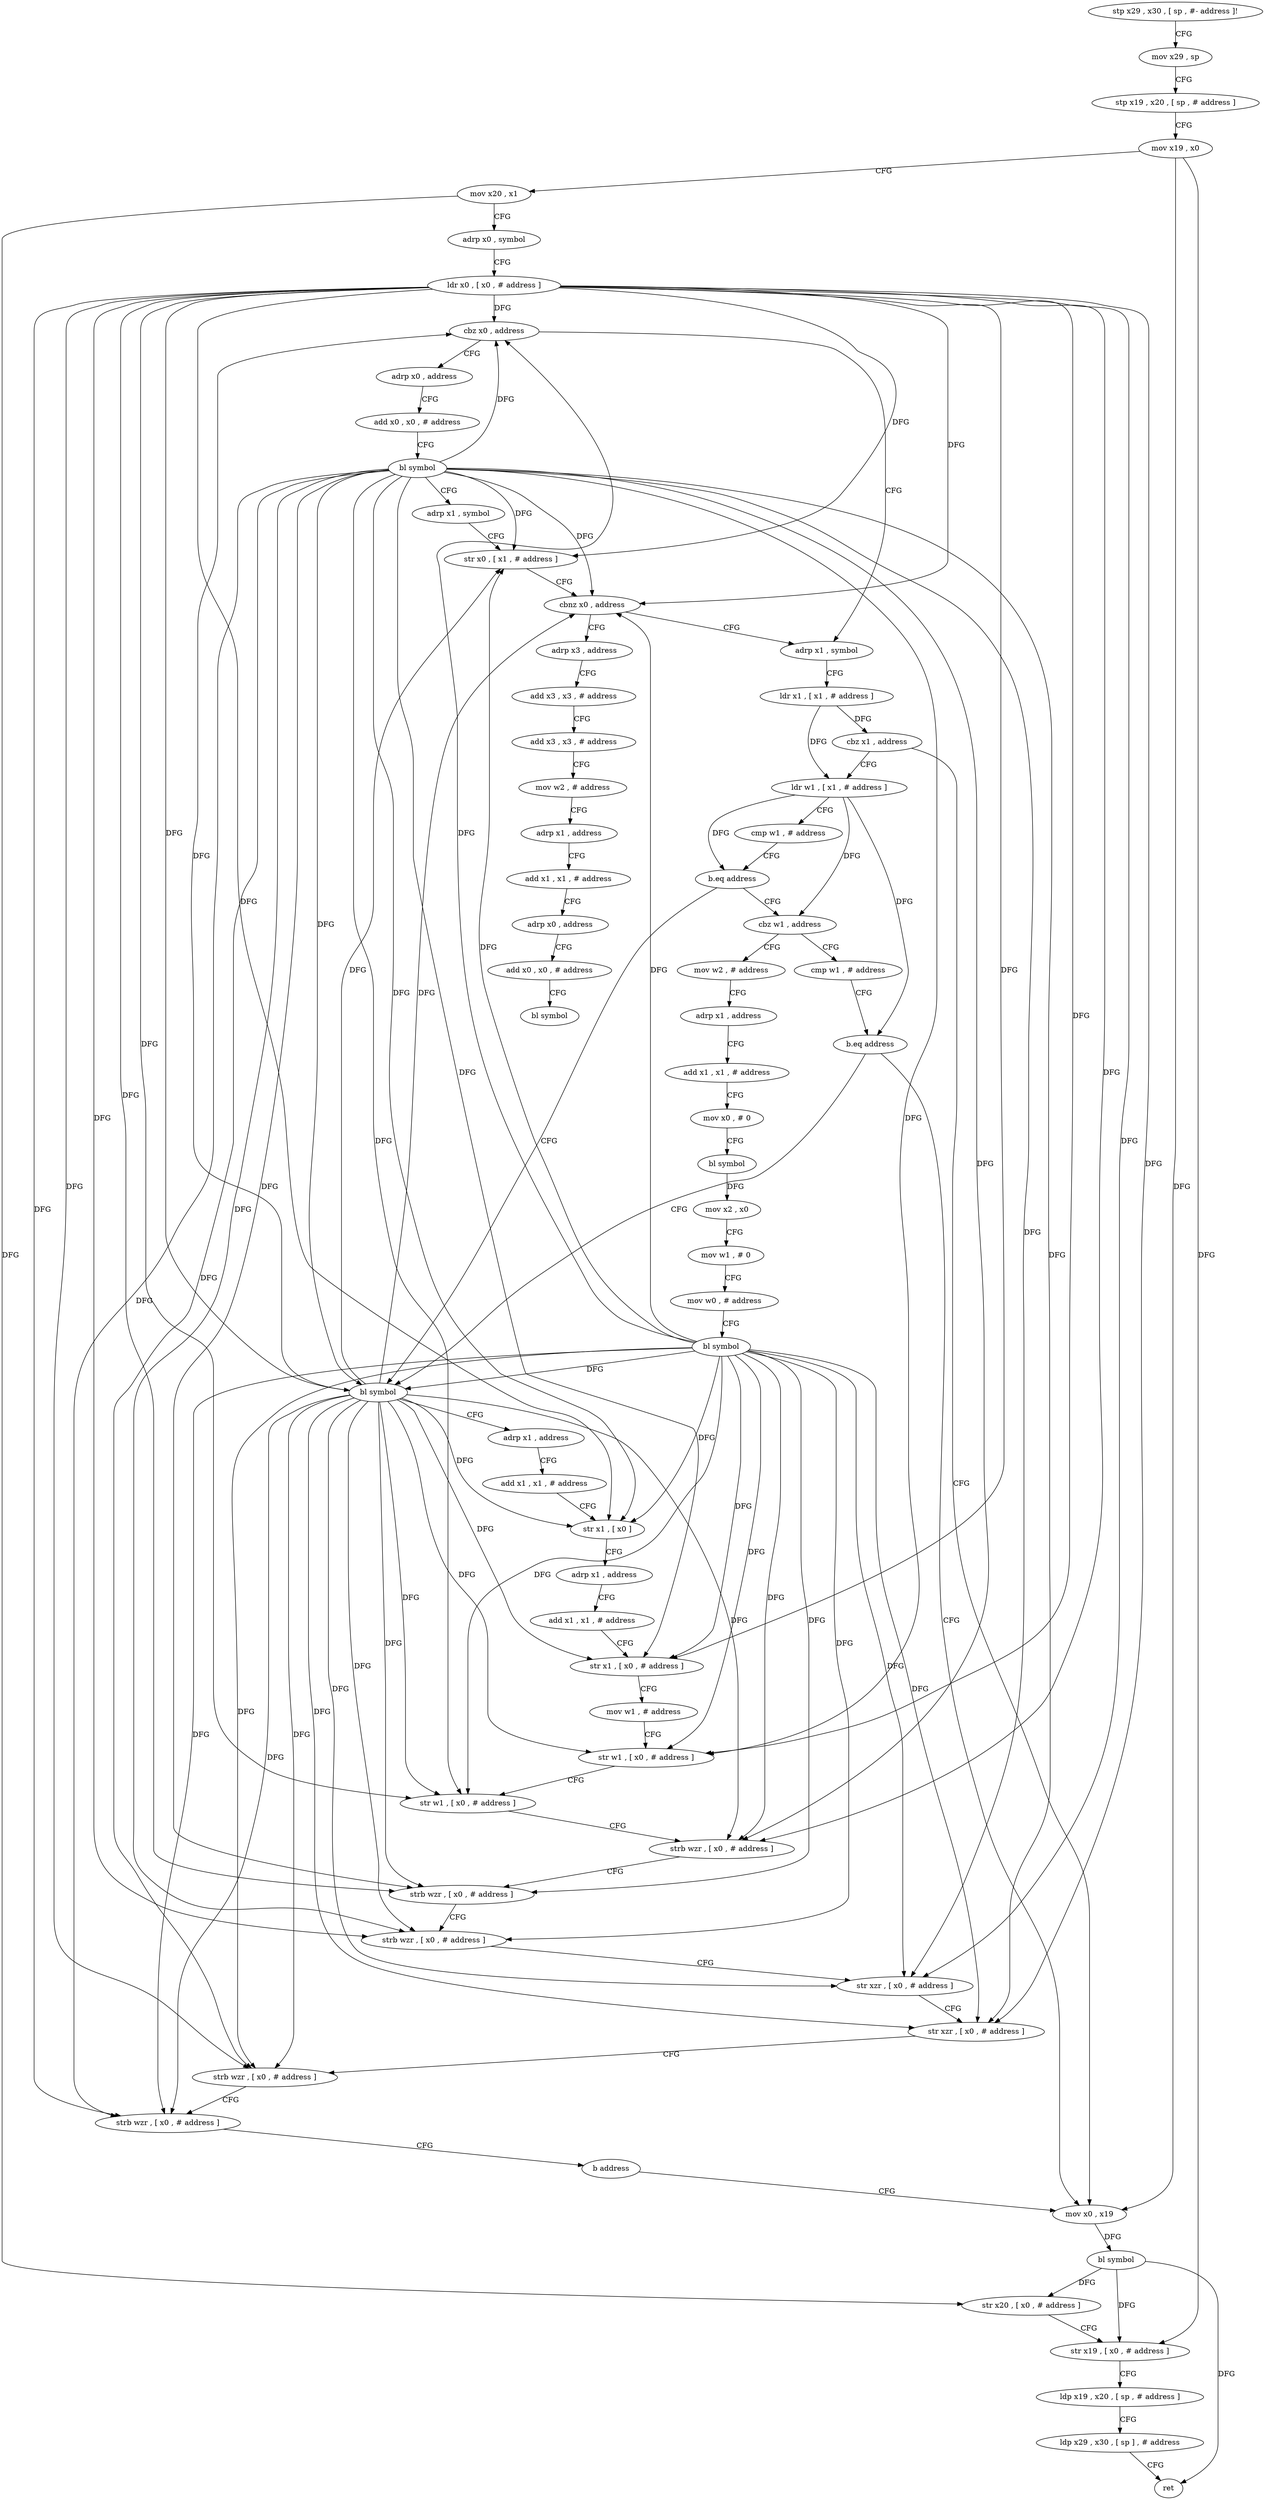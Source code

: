 digraph "func" {
"4224560" [label = "stp x29 , x30 , [ sp , #- address ]!" ]
"4224564" [label = "mov x29 , sp" ]
"4224568" [label = "stp x19 , x20 , [ sp , # address ]" ]
"4224572" [label = "mov x19 , x0" ]
"4224576" [label = "mov x20 , x1" ]
"4224580" [label = "adrp x0 , symbol" ]
"4224584" [label = "ldr x0 , [ x0 , # address ]" ]
"4224588" [label = "cbz x0 , address" ]
"4224656" [label = "adrp x0 , address" ]
"4224592" [label = "adrp x1 , symbol" ]
"4224660" [label = "add x0 , x0 , # address" ]
"4224664" [label = "bl symbol" ]
"4224668" [label = "adrp x1 , symbol" ]
"4224672" [label = "str x0 , [ x1 , # address ]" ]
"4224676" [label = "cbnz x0 , address" ]
"4224680" [label = "adrp x3 , address" ]
"4224596" [label = "ldr x1 , [ x1 , # address ]" ]
"4224600" [label = "cbz x1 , address" ]
"4224628" [label = "mov x0 , x19" ]
"4224604" [label = "ldr w1 , [ x1 , # address ]" ]
"4224684" [label = "add x3 , x3 , # address" ]
"4224688" [label = "add x3 , x3 , # address" ]
"4224692" [label = "mov w2 , # address" ]
"4224696" [label = "adrp x1 , address" ]
"4224700" [label = "add x1 , x1 , # address" ]
"4224704" [label = "adrp x0 , address" ]
"4224708" [label = "add x0 , x0 , # address" ]
"4224712" [label = "bl symbol" ]
"4224632" [label = "bl symbol" ]
"4224636" [label = "str x20 , [ x0 , # address ]" ]
"4224640" [label = "str x19 , [ x0 , # address ]" ]
"4224644" [label = "ldp x19 , x20 , [ sp , # address ]" ]
"4224648" [label = "ldp x29 , x30 , [ sp ] , # address" ]
"4224652" [label = "ret" ]
"4224608" [label = "cmp w1 , # address" ]
"4224612" [label = "b.eq address" ]
"4224752" [label = "bl symbol" ]
"4224616" [label = "cbz w1 , address" ]
"4224756" [label = "adrp x1 , address" ]
"4224760" [label = "add x1 , x1 , # address" ]
"4224764" [label = "str x1 , [ x0 ]" ]
"4224768" [label = "adrp x1 , address" ]
"4224772" [label = "add x1 , x1 , # address" ]
"4224776" [label = "str x1 , [ x0 , # address ]" ]
"4224780" [label = "mov w1 , # address" ]
"4224784" [label = "str w1 , [ x0 , # address ]" ]
"4224788" [label = "str w1 , [ x0 , # address ]" ]
"4224792" [label = "strb wzr , [ x0 , # address ]" ]
"4224796" [label = "strb wzr , [ x0 , # address ]" ]
"4224800" [label = "strb wzr , [ x0 , # address ]" ]
"4224804" [label = "str xzr , [ x0 , # address ]" ]
"4224808" [label = "str xzr , [ x0 , # address ]" ]
"4224812" [label = "strb wzr , [ x0 , # address ]" ]
"4224816" [label = "strb wzr , [ x0 , # address ]" ]
"4224820" [label = "b address" ]
"4224716" [label = "mov w2 , # address" ]
"4224620" [label = "cmp w1 , # address" ]
"4224720" [label = "adrp x1 , address" ]
"4224724" [label = "add x1 , x1 , # address" ]
"4224728" [label = "mov x0 , # 0" ]
"4224732" [label = "bl symbol" ]
"4224736" [label = "mov x2 , x0" ]
"4224740" [label = "mov w1 , # 0" ]
"4224744" [label = "mov w0 , # address" ]
"4224748" [label = "bl symbol" ]
"4224624" [label = "b.eq address" ]
"4224560" -> "4224564" [ label = "CFG" ]
"4224564" -> "4224568" [ label = "CFG" ]
"4224568" -> "4224572" [ label = "CFG" ]
"4224572" -> "4224576" [ label = "CFG" ]
"4224572" -> "4224628" [ label = "DFG" ]
"4224572" -> "4224640" [ label = "DFG" ]
"4224576" -> "4224580" [ label = "CFG" ]
"4224576" -> "4224636" [ label = "DFG" ]
"4224580" -> "4224584" [ label = "CFG" ]
"4224584" -> "4224588" [ label = "DFG" ]
"4224584" -> "4224672" [ label = "DFG" ]
"4224584" -> "4224676" [ label = "DFG" ]
"4224584" -> "4224752" [ label = "DFG" ]
"4224584" -> "4224764" [ label = "DFG" ]
"4224584" -> "4224776" [ label = "DFG" ]
"4224584" -> "4224784" [ label = "DFG" ]
"4224584" -> "4224788" [ label = "DFG" ]
"4224584" -> "4224792" [ label = "DFG" ]
"4224584" -> "4224796" [ label = "DFG" ]
"4224584" -> "4224800" [ label = "DFG" ]
"4224584" -> "4224804" [ label = "DFG" ]
"4224584" -> "4224808" [ label = "DFG" ]
"4224584" -> "4224812" [ label = "DFG" ]
"4224584" -> "4224816" [ label = "DFG" ]
"4224588" -> "4224656" [ label = "CFG" ]
"4224588" -> "4224592" [ label = "CFG" ]
"4224656" -> "4224660" [ label = "CFG" ]
"4224592" -> "4224596" [ label = "CFG" ]
"4224660" -> "4224664" [ label = "CFG" ]
"4224664" -> "4224668" [ label = "CFG" ]
"4224664" -> "4224588" [ label = "DFG" ]
"4224664" -> "4224672" [ label = "DFG" ]
"4224664" -> "4224676" [ label = "DFG" ]
"4224664" -> "4224752" [ label = "DFG" ]
"4224664" -> "4224764" [ label = "DFG" ]
"4224664" -> "4224776" [ label = "DFG" ]
"4224664" -> "4224784" [ label = "DFG" ]
"4224664" -> "4224788" [ label = "DFG" ]
"4224664" -> "4224792" [ label = "DFG" ]
"4224664" -> "4224796" [ label = "DFG" ]
"4224664" -> "4224800" [ label = "DFG" ]
"4224664" -> "4224804" [ label = "DFG" ]
"4224664" -> "4224808" [ label = "DFG" ]
"4224664" -> "4224812" [ label = "DFG" ]
"4224664" -> "4224816" [ label = "DFG" ]
"4224668" -> "4224672" [ label = "CFG" ]
"4224672" -> "4224676" [ label = "CFG" ]
"4224676" -> "4224592" [ label = "CFG" ]
"4224676" -> "4224680" [ label = "CFG" ]
"4224680" -> "4224684" [ label = "CFG" ]
"4224596" -> "4224600" [ label = "DFG" ]
"4224596" -> "4224604" [ label = "DFG" ]
"4224600" -> "4224628" [ label = "CFG" ]
"4224600" -> "4224604" [ label = "CFG" ]
"4224628" -> "4224632" [ label = "DFG" ]
"4224604" -> "4224608" [ label = "CFG" ]
"4224604" -> "4224612" [ label = "DFG" ]
"4224604" -> "4224616" [ label = "DFG" ]
"4224604" -> "4224624" [ label = "DFG" ]
"4224684" -> "4224688" [ label = "CFG" ]
"4224688" -> "4224692" [ label = "CFG" ]
"4224692" -> "4224696" [ label = "CFG" ]
"4224696" -> "4224700" [ label = "CFG" ]
"4224700" -> "4224704" [ label = "CFG" ]
"4224704" -> "4224708" [ label = "CFG" ]
"4224708" -> "4224712" [ label = "CFG" ]
"4224632" -> "4224636" [ label = "DFG" ]
"4224632" -> "4224640" [ label = "DFG" ]
"4224632" -> "4224652" [ label = "DFG" ]
"4224636" -> "4224640" [ label = "CFG" ]
"4224640" -> "4224644" [ label = "CFG" ]
"4224644" -> "4224648" [ label = "CFG" ]
"4224648" -> "4224652" [ label = "CFG" ]
"4224608" -> "4224612" [ label = "CFG" ]
"4224612" -> "4224752" [ label = "CFG" ]
"4224612" -> "4224616" [ label = "CFG" ]
"4224752" -> "4224756" [ label = "CFG" ]
"4224752" -> "4224588" [ label = "DFG" ]
"4224752" -> "4224672" [ label = "DFG" ]
"4224752" -> "4224676" [ label = "DFG" ]
"4224752" -> "4224764" [ label = "DFG" ]
"4224752" -> "4224776" [ label = "DFG" ]
"4224752" -> "4224784" [ label = "DFG" ]
"4224752" -> "4224788" [ label = "DFG" ]
"4224752" -> "4224792" [ label = "DFG" ]
"4224752" -> "4224796" [ label = "DFG" ]
"4224752" -> "4224800" [ label = "DFG" ]
"4224752" -> "4224804" [ label = "DFG" ]
"4224752" -> "4224808" [ label = "DFG" ]
"4224752" -> "4224812" [ label = "DFG" ]
"4224752" -> "4224816" [ label = "DFG" ]
"4224616" -> "4224716" [ label = "CFG" ]
"4224616" -> "4224620" [ label = "CFG" ]
"4224756" -> "4224760" [ label = "CFG" ]
"4224760" -> "4224764" [ label = "CFG" ]
"4224764" -> "4224768" [ label = "CFG" ]
"4224768" -> "4224772" [ label = "CFG" ]
"4224772" -> "4224776" [ label = "CFG" ]
"4224776" -> "4224780" [ label = "CFG" ]
"4224780" -> "4224784" [ label = "CFG" ]
"4224784" -> "4224788" [ label = "CFG" ]
"4224788" -> "4224792" [ label = "CFG" ]
"4224792" -> "4224796" [ label = "CFG" ]
"4224796" -> "4224800" [ label = "CFG" ]
"4224800" -> "4224804" [ label = "CFG" ]
"4224804" -> "4224808" [ label = "CFG" ]
"4224808" -> "4224812" [ label = "CFG" ]
"4224812" -> "4224816" [ label = "CFG" ]
"4224816" -> "4224820" [ label = "CFG" ]
"4224820" -> "4224628" [ label = "CFG" ]
"4224716" -> "4224720" [ label = "CFG" ]
"4224620" -> "4224624" [ label = "CFG" ]
"4224720" -> "4224724" [ label = "CFG" ]
"4224724" -> "4224728" [ label = "CFG" ]
"4224728" -> "4224732" [ label = "CFG" ]
"4224732" -> "4224736" [ label = "DFG" ]
"4224736" -> "4224740" [ label = "CFG" ]
"4224740" -> "4224744" [ label = "CFG" ]
"4224744" -> "4224748" [ label = "CFG" ]
"4224748" -> "4224752" [ label = "DFG" ]
"4224748" -> "4224588" [ label = "DFG" ]
"4224748" -> "4224672" [ label = "DFG" ]
"4224748" -> "4224676" [ label = "DFG" ]
"4224748" -> "4224764" [ label = "DFG" ]
"4224748" -> "4224776" [ label = "DFG" ]
"4224748" -> "4224784" [ label = "DFG" ]
"4224748" -> "4224788" [ label = "DFG" ]
"4224748" -> "4224792" [ label = "DFG" ]
"4224748" -> "4224796" [ label = "DFG" ]
"4224748" -> "4224800" [ label = "DFG" ]
"4224748" -> "4224804" [ label = "DFG" ]
"4224748" -> "4224808" [ label = "DFG" ]
"4224748" -> "4224812" [ label = "DFG" ]
"4224748" -> "4224816" [ label = "DFG" ]
"4224624" -> "4224752" [ label = "CFG" ]
"4224624" -> "4224628" [ label = "CFG" ]
}
